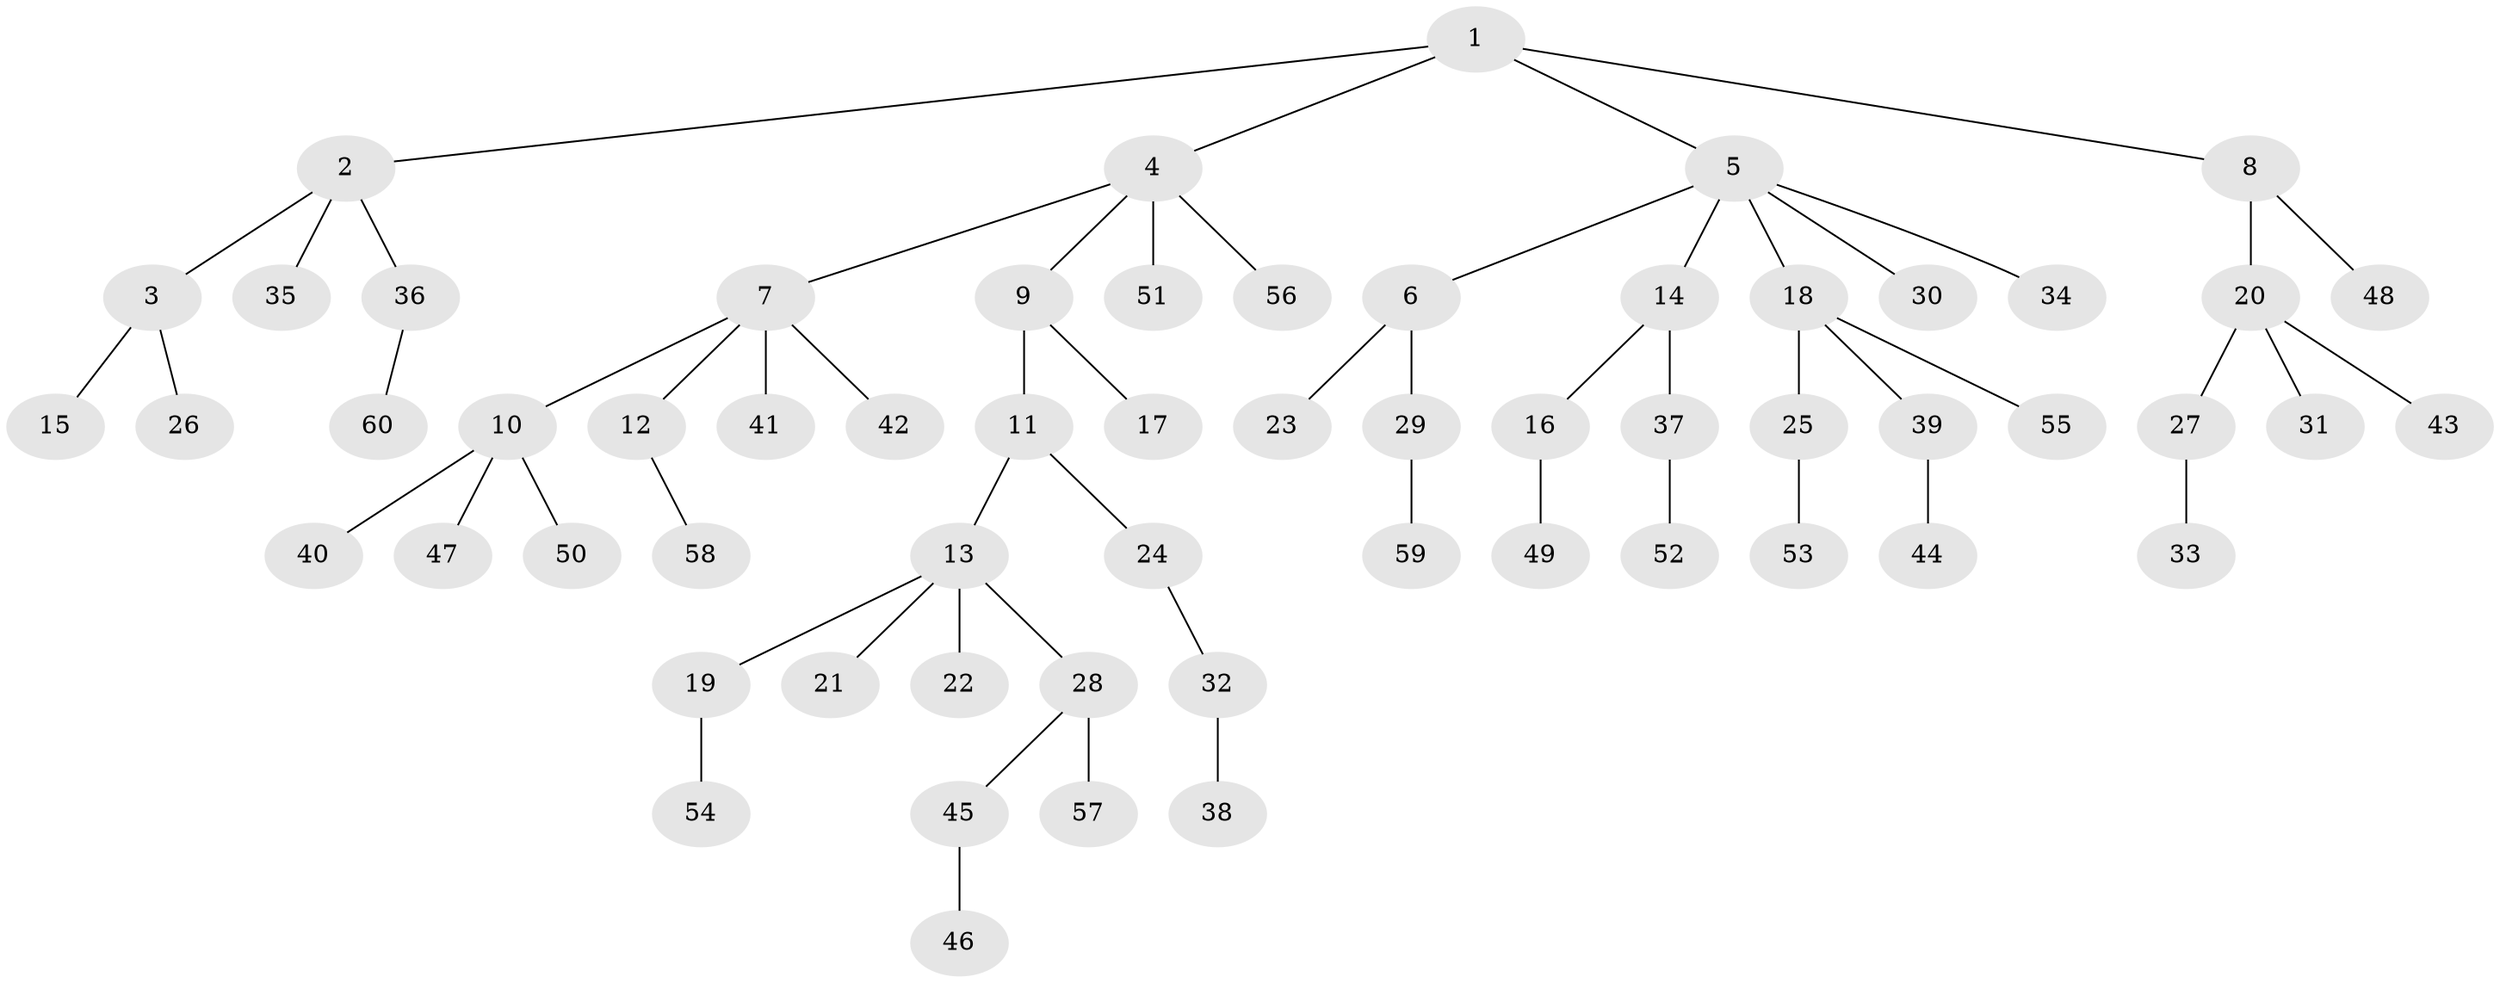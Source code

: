 // coarse degree distribution, {3: 0.16216216216216217, 2: 0.1891891891891892, 4: 0.10810810810810811, 1: 0.5135135135135135, 5: 0.02702702702702703}
// Generated by graph-tools (version 1.1) at 2025/37/03/04/25 23:37:25]
// undirected, 60 vertices, 59 edges
graph export_dot {
  node [color=gray90,style=filled];
  1;
  2;
  3;
  4;
  5;
  6;
  7;
  8;
  9;
  10;
  11;
  12;
  13;
  14;
  15;
  16;
  17;
  18;
  19;
  20;
  21;
  22;
  23;
  24;
  25;
  26;
  27;
  28;
  29;
  30;
  31;
  32;
  33;
  34;
  35;
  36;
  37;
  38;
  39;
  40;
  41;
  42;
  43;
  44;
  45;
  46;
  47;
  48;
  49;
  50;
  51;
  52;
  53;
  54;
  55;
  56;
  57;
  58;
  59;
  60;
  1 -- 2;
  1 -- 4;
  1 -- 5;
  1 -- 8;
  2 -- 3;
  2 -- 35;
  2 -- 36;
  3 -- 15;
  3 -- 26;
  4 -- 7;
  4 -- 9;
  4 -- 51;
  4 -- 56;
  5 -- 6;
  5 -- 14;
  5 -- 18;
  5 -- 30;
  5 -- 34;
  6 -- 23;
  6 -- 29;
  7 -- 10;
  7 -- 12;
  7 -- 41;
  7 -- 42;
  8 -- 20;
  8 -- 48;
  9 -- 11;
  9 -- 17;
  10 -- 40;
  10 -- 47;
  10 -- 50;
  11 -- 13;
  11 -- 24;
  12 -- 58;
  13 -- 19;
  13 -- 21;
  13 -- 22;
  13 -- 28;
  14 -- 16;
  14 -- 37;
  16 -- 49;
  18 -- 25;
  18 -- 39;
  18 -- 55;
  19 -- 54;
  20 -- 27;
  20 -- 31;
  20 -- 43;
  24 -- 32;
  25 -- 53;
  27 -- 33;
  28 -- 45;
  28 -- 57;
  29 -- 59;
  32 -- 38;
  36 -- 60;
  37 -- 52;
  39 -- 44;
  45 -- 46;
}
